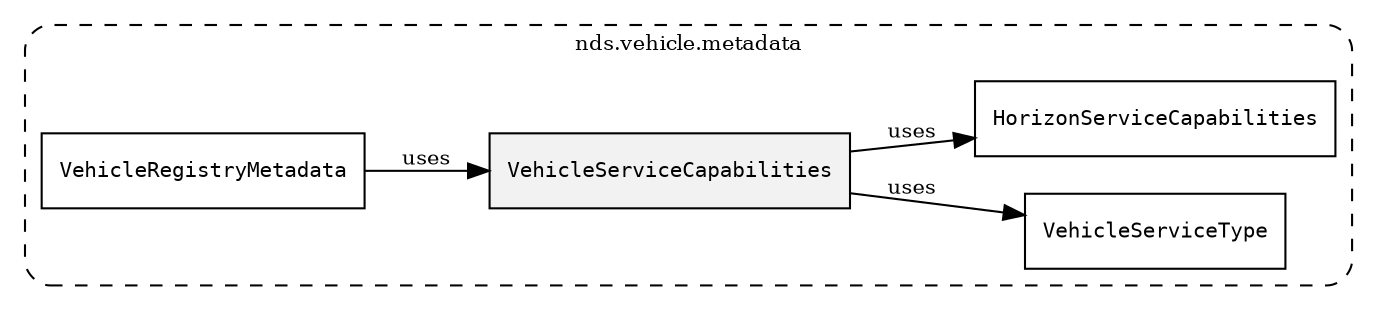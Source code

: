 /**
 * This dot file creates symbol collaboration diagram for VehicleServiceCapabilities.
 */
digraph ZSERIO
{
    node [shape=box, fontsize=10];
    rankdir="LR";
    fontsize=10;
    tooltip="VehicleServiceCapabilities collaboration diagram";

    subgraph "cluster_nds.vehicle.metadata"
    {
        style="dashed, rounded";
        label="nds.vehicle.metadata";
        tooltip="Package nds.vehicle.metadata";
        href="../../../content/packages/nds.vehicle.metadata.html#Package-nds-vehicle-metadata";
        target="_parent";

        "VehicleServiceCapabilities" [style="filled", fillcolor="#0000000D", target="_parent", label=<<font face="monospace"><table align="center" border="0" cellspacing="0" cellpadding="0"><tr><td href="../../../content/packages/nds.vehicle.metadata.html#Choice-VehicleServiceCapabilities" title="Choice defined in nds.vehicle.metadata">VehicleServiceCapabilities</td></tr></table></font>>];
        "VehicleServiceType" [target="_parent", label=<<font face="monospace"><table align="center" border="0" cellspacing="0" cellpadding="0"><tr><td href="../../../content/packages/nds.vehicle.metadata.html#Enum-VehicleServiceType" title="Enum defined in nds.vehicle.metadata">VehicleServiceType</td></tr></table></font>>];
        "HorizonServiceCapabilities" [target="_parent", label=<<font face="monospace"><table align="center" border="0" cellspacing="0" cellpadding="0"><tr><td href="../../../content/packages/nds.vehicle.metadata.html#Bitmask-HorizonServiceCapabilities" title="Bitmask defined in nds.vehicle.metadata">HorizonServiceCapabilities</td></tr></table></font>>];
        "VehicleRegistryMetadata" [target="_parent", label=<<font face="monospace"><table align="center" border="0" cellspacing="0" cellpadding="0"><tr><td href="../../../content/packages/nds.vehicle.metadata.html#Structure-VehicleRegistryMetadata" title="Structure defined in nds.vehicle.metadata">VehicleRegistryMetadata</td></tr></table></font>>];
    }

    "VehicleServiceCapabilities" -> "VehicleServiceType" [label="uses", fontsize=10];
    "VehicleServiceCapabilities" -> "HorizonServiceCapabilities" [label="uses", fontsize=10];
    "VehicleRegistryMetadata" -> "VehicleServiceCapabilities" [label="uses", fontsize=10];
}

